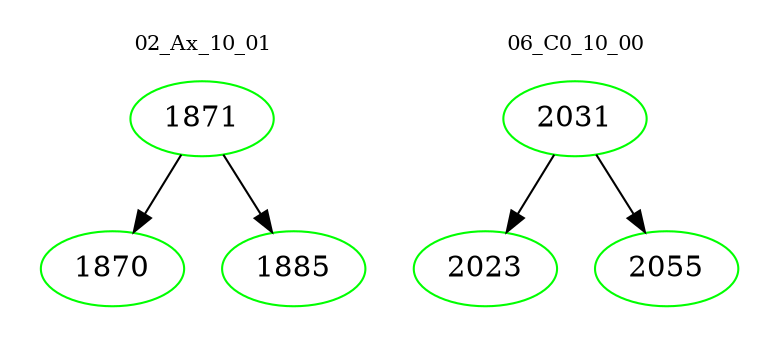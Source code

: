 digraph{
subgraph cluster_0 {
color = white
label = "02_Ax_10_01";
fontsize=10;
T0_1871 [label="1871", color="green"]
T0_1871 -> T0_1870 [color="black"]
T0_1870 [label="1870", color="green"]
T0_1871 -> T0_1885 [color="black"]
T0_1885 [label="1885", color="green"]
}
subgraph cluster_1 {
color = white
label = "06_C0_10_00";
fontsize=10;
T1_2031 [label="2031", color="green"]
T1_2031 -> T1_2023 [color="black"]
T1_2023 [label="2023", color="green"]
T1_2031 -> T1_2055 [color="black"]
T1_2055 [label="2055", color="green"]
}
}
